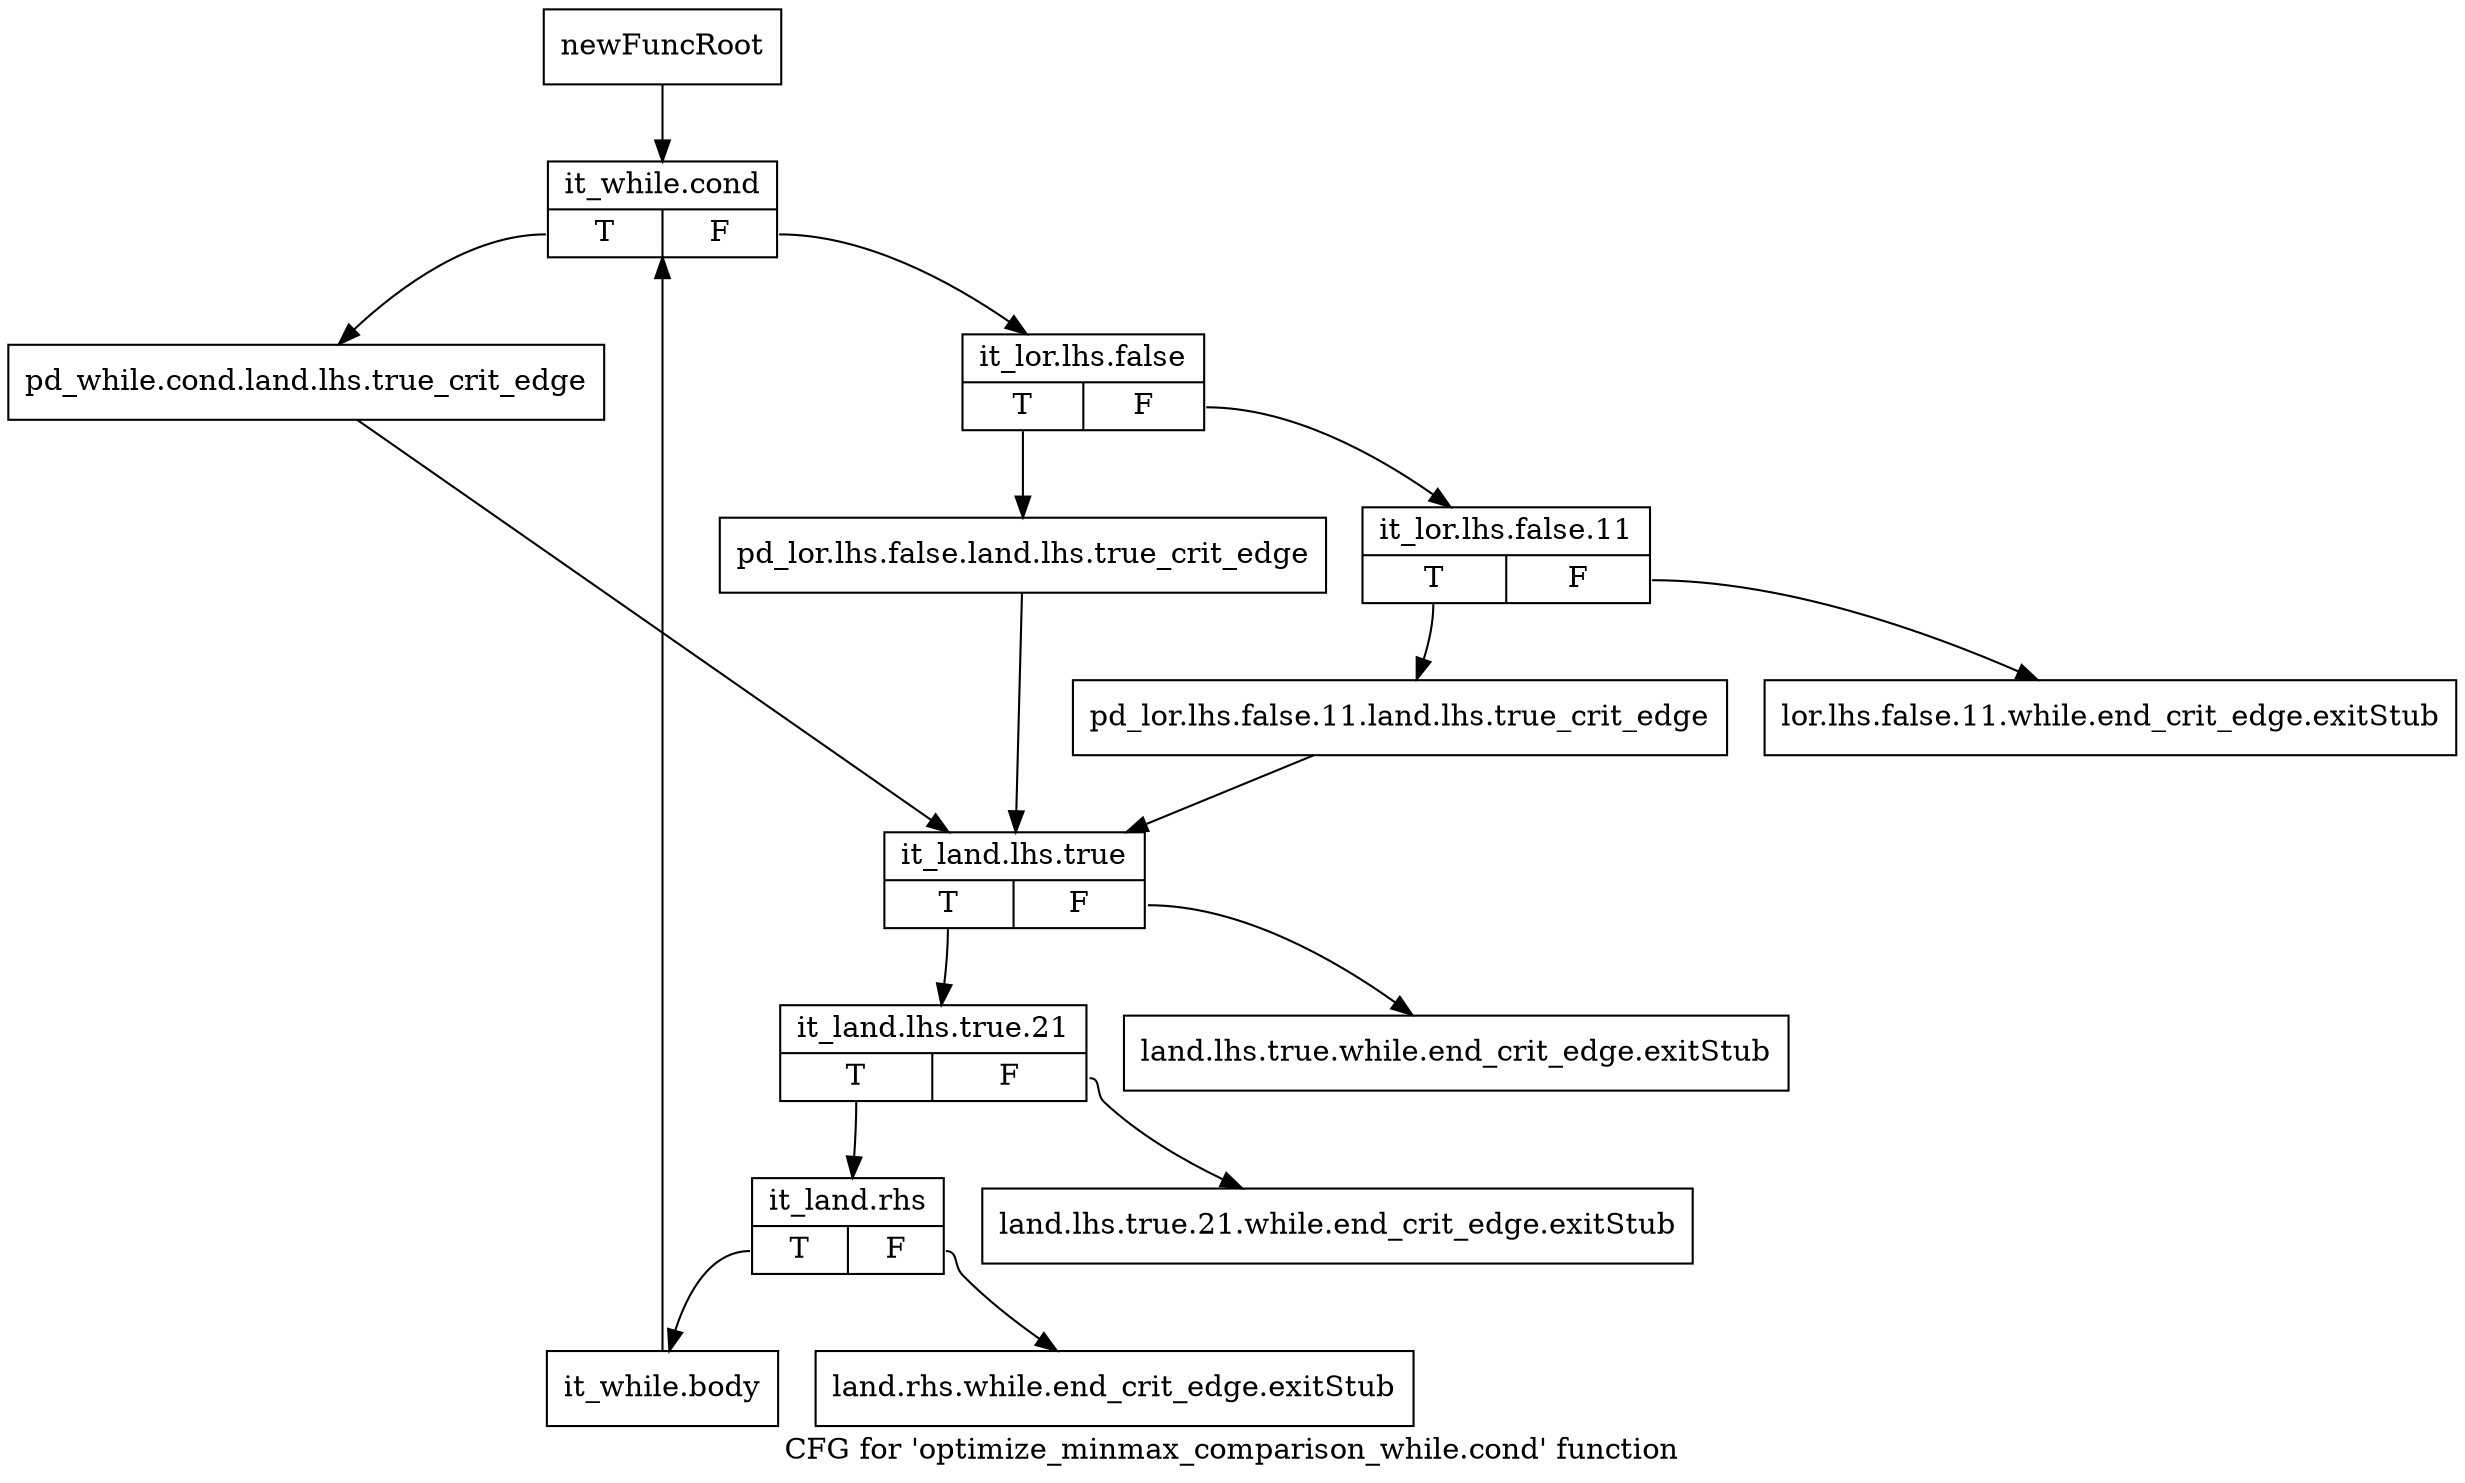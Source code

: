 digraph "CFG for 'optimize_minmax_comparison_while.cond' function" {
	label="CFG for 'optimize_minmax_comparison_while.cond' function";

	Node0xaf92f00 [shape=record,label="{newFuncRoot}"];
	Node0xaf92f00 -> Node0xaf93090;
	Node0xaf92f50 [shape=record,label="{lor.lhs.false.11.while.end_crit_edge.exitStub}"];
	Node0xaf92fa0 [shape=record,label="{land.lhs.true.while.end_crit_edge.exitStub}"];
	Node0xaf92ff0 [shape=record,label="{land.lhs.true.21.while.end_crit_edge.exitStub}"];
	Node0xaf93040 [shape=record,label="{land.rhs.while.end_crit_edge.exitStub}"];
	Node0xaf93090 [shape=record,label="{it_while.cond|{<s0>T|<s1>F}}"];
	Node0xaf93090:s0 -> Node0xaf93220;
	Node0xaf93090:s1 -> Node0xaf930e0;
	Node0xaf930e0 [shape=record,label="{it_lor.lhs.false|{<s0>T|<s1>F}}"];
	Node0xaf930e0:s0 -> Node0xaf931d0;
	Node0xaf930e0:s1 -> Node0xaf93130;
	Node0xaf93130 [shape=record,label="{it_lor.lhs.false.11|{<s0>T|<s1>F}}"];
	Node0xaf93130:s0 -> Node0xaf93180;
	Node0xaf93130:s1 -> Node0xaf92f50;
	Node0xaf93180 [shape=record,label="{pd_lor.lhs.false.11.land.lhs.true_crit_edge}"];
	Node0xaf93180 -> Node0xaf93270;
	Node0xaf931d0 [shape=record,label="{pd_lor.lhs.false.land.lhs.true_crit_edge}"];
	Node0xaf931d0 -> Node0xaf93270;
	Node0xaf93220 [shape=record,label="{pd_while.cond.land.lhs.true_crit_edge}"];
	Node0xaf93220 -> Node0xaf93270;
	Node0xaf93270 [shape=record,label="{it_land.lhs.true|{<s0>T|<s1>F}}"];
	Node0xaf93270:s0 -> Node0xaf932c0;
	Node0xaf93270:s1 -> Node0xaf92fa0;
	Node0xaf932c0 [shape=record,label="{it_land.lhs.true.21|{<s0>T|<s1>F}}"];
	Node0xaf932c0:s0 -> Node0xaf93310;
	Node0xaf932c0:s1 -> Node0xaf92ff0;
	Node0xaf93310 [shape=record,label="{it_land.rhs|{<s0>T|<s1>F}}"];
	Node0xaf93310:s0 -> Node0xaf93360;
	Node0xaf93310:s1 -> Node0xaf93040;
	Node0xaf93360 [shape=record,label="{it_while.body}"];
	Node0xaf93360 -> Node0xaf93090;
}
